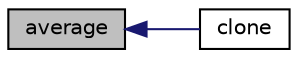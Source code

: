 digraph "average"
{
  bgcolor="transparent";
  edge [fontname="Helvetica",fontsize="10",labelfontname="Helvetica",labelfontsize="10"];
  node [fontname="Helvetica",fontsize="10",shape=record];
  rankdir="LR";
  Node834 [label="average",height=0.2,width=0.4,color="black", fillcolor="grey75", style="filled", fontcolor="black"];
  Node834 -> Node835 [dir="back",color="midnightblue",fontsize="10",style="solid",fontname="Helvetica"];
  Node835 [label="clone",height=0.2,width=0.4,color="black",URL="$a25341.html#ac381531cd6a0b2093de96a75f026a2a0",tooltip="Construct and return a clone. "];
}
